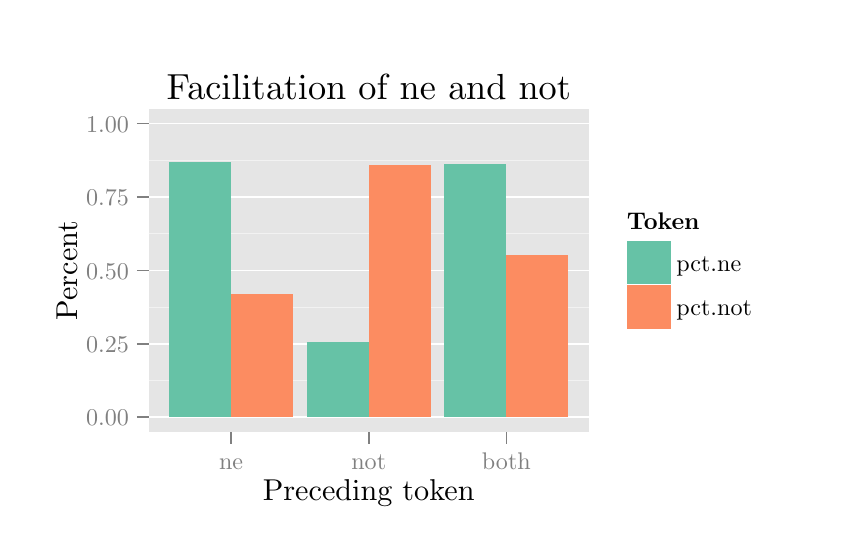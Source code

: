 % Created by tikzDevice version 0.6.2-92-0ad2792 on 2013-07-29 18:48:58
% !TEX encoding = UTF-8 Unicode
\begin{tikzpicture}[x=1pt,y=1pt]
\definecolor[named]{fillColor}{rgb}{1.00,1.00,1.00}
\path[use as bounding box,fill=fillColor,fill opacity=0.00] (0,0) rectangle (289.08,180.67);
\begin{scope}
\path[clip] (  0.00,  0.00) rectangle (289.08,180.67);
\definecolor[named]{drawColor}{rgb}{1.00,1.00,1.00}
\definecolor[named]{fillColor}{rgb}{1.00,1.00,1.00}

\path[draw=drawColor,line width= 0.6pt,line join=round,line cap=round,fill=fillColor] ( -0.00,  0.00) rectangle (289.08,180.68);
\end{scope}
\begin{scope}
\path[clip] ( 43.70, 34.60) rectangle (202.79,151.31);
\definecolor[named]{fillColor}{rgb}{0.90,0.90,0.90}

\path[fill=fillColor] ( 43.70, 34.60) rectangle (202.79,151.31);
\definecolor[named]{drawColor}{rgb}{0.95,0.95,0.95}

\path[draw=drawColor,line width= 0.3pt,line join=round] ( 43.70, 53.17) --
	(202.79, 53.17);

\path[draw=drawColor,line width= 0.3pt,line join=round] ( 43.70, 79.69) --
	(202.79, 79.69);

\path[draw=drawColor,line width= 0.3pt,line join=round] ( 43.70,106.22) --
	(202.79,106.22);

\path[draw=drawColor,line width= 0.3pt,line join=round] ( 43.70,132.74) --
	(202.79,132.74);
\definecolor[named]{drawColor}{rgb}{1.00,1.00,1.00}

\path[draw=drawColor,line width= 0.6pt,line join=round] ( 43.70, 39.90) --
	(202.79, 39.90);

\path[draw=drawColor,line width= 0.6pt,line join=round] ( 43.70, 66.43) --
	(202.79, 66.43);

\path[draw=drawColor,line width= 0.6pt,line join=round] ( 43.70, 92.95) --
	(202.79, 92.95);

\path[draw=drawColor,line width= 0.6pt,line join=round] ( 43.70,119.48) --
	(202.79,119.48);

\path[draw=drawColor,line width= 0.6pt,line join=round] ( 43.70,146.00) --
	(202.79,146.00);
\definecolor[named]{fillColor}{rgb}{0.40,0.76,0.65}

\path[fill=fillColor] ( 51.16, 39.90) rectangle ( 73.53,132.08);
\definecolor[named]{fillColor}{rgb}{0.99,0.55,0.38}

\path[fill=fillColor] ( 73.53, 39.90) rectangle ( 95.90, 84.33);
\definecolor[named]{fillColor}{rgb}{0.40,0.76,0.65}

\path[fill=fillColor] (100.87, 39.90) rectangle (123.24, 67.24);
\definecolor[named]{fillColor}{rgb}{0.99,0.55,0.38}

\path[fill=fillColor] (123.24, 39.90) rectangle (145.62,131.03);
\definecolor[named]{fillColor}{rgb}{0.40,0.76,0.65}

\path[fill=fillColor] (150.59, 39.90) rectangle (172.96,131.37);
\definecolor[named]{fillColor}{rgb}{0.99,0.55,0.38}

\path[fill=fillColor] (172.96, 39.90) rectangle (195.33, 98.44);
\end{scope}
\begin{scope}
\path[clip] (  0.00,  0.00) rectangle (289.08,180.67);
\definecolor[named]{drawColor}{rgb}{0.50,0.50,0.50}

\node[text=drawColor,anchor=base east,inner sep=0pt, outer sep=0pt, scale=  0.87] at ( 36.59, 36.74) {0.00};

\node[text=drawColor,anchor=base east,inner sep=0pt, outer sep=0pt, scale=  0.87] at ( 36.59, 63.27) {0.25};

\node[text=drawColor,anchor=base east,inner sep=0pt, outer sep=0pt, scale=  0.87] at ( 36.59, 89.79) {0.50};

\node[text=drawColor,anchor=base east,inner sep=0pt, outer sep=0pt, scale=  0.87] at ( 36.59,116.32) {0.75};

\node[text=drawColor,anchor=base east,inner sep=0pt, outer sep=0pt, scale=  0.87] at ( 36.59,142.84) {1.00};
\end{scope}
\begin{scope}
\path[clip] (  0.00,  0.00) rectangle (289.08,180.67);
\definecolor[named]{drawColor}{rgb}{0.50,0.50,0.50}

\path[draw=drawColor,line width= 0.6pt,line join=round] ( 39.43, 39.90) --
	( 43.70, 39.90);

\path[draw=drawColor,line width= 0.6pt,line join=round] ( 39.43, 66.43) --
	( 43.70, 66.43);

\path[draw=drawColor,line width= 0.6pt,line join=round] ( 39.43, 92.95) --
	( 43.70, 92.95);

\path[draw=drawColor,line width= 0.6pt,line join=round] ( 39.43,119.48) --
	( 43.70,119.48);

\path[draw=drawColor,line width= 0.6pt,line join=round] ( 39.43,146.00) --
	( 43.70,146.00);
\end{scope}
\begin{scope}
\path[clip] (  0.00,  0.00) rectangle (289.08,180.67);
\definecolor[named]{drawColor}{rgb}{0.50,0.50,0.50}

\path[draw=drawColor,line width= 0.6pt,line join=round] ( 73.53, 30.33) --
	( 73.53, 34.60);

\path[draw=drawColor,line width= 0.6pt,line join=round] (123.24, 30.33) --
	(123.24, 34.60);

\path[draw=drawColor,line width= 0.6pt,line join=round] (172.96, 30.33) --
	(172.96, 34.60);
\end{scope}
\begin{scope}
\path[clip] (  0.00,  0.00) rectangle (289.08,180.67);
\definecolor[named]{drawColor}{rgb}{0.50,0.50,0.50}

\node[text=drawColor,anchor=base,inner sep=0pt, outer sep=0pt, scale=  0.87] at ( 73.53, 21.16) {ne};

\node[text=drawColor,anchor=base,inner sep=0pt, outer sep=0pt, scale=  0.87] at (123.24, 21.16) {not};

\node[text=drawColor,anchor=base,inner sep=0pt, outer sep=0pt, scale=  0.87] at (172.96, 21.16) {both};
\end{scope}
\begin{scope}
\path[clip] (  0.00,  0.00) rectangle (289.08,180.67);
\definecolor[named]{drawColor}{rgb}{0.00,0.00,0.00}

\node[text=drawColor,anchor=base,inner sep=0pt, outer sep=0pt, scale=  1.09] at (123.24,  9.94) {Preceding token};
\end{scope}
\begin{scope}
\path[clip] (  0.00,  0.00) rectangle (289.08,180.67);
\definecolor[named]{drawColor}{rgb}{0.00,0.00,0.00}

\node[text=drawColor,rotate= 90.00,anchor=base,inner sep=0pt, outer sep=0pt, scale=  1.09] at ( 17.85, 92.95) {Percent};
\end{scope}
\begin{scope}
\path[clip] (  0.00,  0.00) rectangle (289.08,180.67);
\definecolor[named]{fillColor}{rgb}{1.00,1.00,1.00}

\path[fill=fillColor] (212.26, 67.68) rectangle (266.36,118.23);
\end{scope}
\begin{scope}
\path[clip] (  0.00,  0.00) rectangle (289.08,180.67);
\definecolor[named]{drawColor}{rgb}{0.00,0.00,0.00}

\node[text=drawColor,anchor=base west,inner sep=0pt, outer sep=0pt, scale=  0.87] at (216.53,107.72) {\bfseries Token};
\end{scope}
\begin{scope}
\path[clip] (  0.00,  0.00) rectangle (289.08,180.67);
\definecolor[named]{drawColor}{rgb}{1.00,1.00,1.00}
\definecolor[named]{fillColor}{rgb}{0.95,0.95,0.95}

\path[draw=drawColor,line width= 0.6pt,line join=round,line cap=round,fill=fillColor] (216.53, 87.85) rectangle (232.43,103.75);
\end{scope}
\begin{scope}
\path[clip] (  0.00,  0.00) rectangle (289.08,180.67);
\definecolor[named]{fillColor}{rgb}{0.40,0.76,0.65}

\path[fill=fillColor] (216.53, 87.85) rectangle (232.43,103.75);

\path[] (216.53, 87.85) --
	(232.43,103.75);
\end{scope}
\begin{scope}
\path[clip] (  0.00,  0.00) rectangle (289.08,180.67);
\definecolor[named]{drawColor}{rgb}{1.00,1.00,1.00}
\definecolor[named]{fillColor}{rgb}{0.95,0.95,0.95}

\path[draw=drawColor,line width= 0.6pt,line join=round,line cap=round,fill=fillColor] (216.53, 71.95) rectangle (232.43, 87.85);
\end{scope}
\begin{scope}
\path[clip] (  0.00,  0.00) rectangle (289.08,180.67);
\definecolor[named]{fillColor}{rgb}{0.99,0.55,0.38}

\path[fill=fillColor] (216.53, 71.95) rectangle (232.43, 87.85);

\path[] (216.53, 71.95) --
	(232.43, 87.85);
\end{scope}
\begin{scope}
\path[clip] (  0.00,  0.00) rectangle (289.08,180.67);
\definecolor[named]{drawColor}{rgb}{0.00,0.00,0.00}

\node[text=drawColor,anchor=base west,inner sep=0pt, outer sep=0pt, scale=  0.87] at (234.41, 92.63) {pct.ne};
\end{scope}
\begin{scope}
\path[clip] (  0.00,  0.00) rectangle (289.08,180.67);
\definecolor[named]{drawColor}{rgb}{0.00,0.00,0.00}

\node[text=drawColor,anchor=base west,inner sep=0pt, outer sep=0pt, scale=  0.87] at (234.41, 76.73) {pct.not};
\end{scope}
\begin{scope}
\path[clip] (  0.00,  0.00) rectangle (289.08,180.67);
\definecolor[named]{drawColor}{rgb}{0.00,0.00,0.00}

\node[text=drawColor,anchor=base,inner sep=0pt, outer sep=0pt, scale=  1.31] at (123.24,154.62) {Facilitation of ne and not};
\end{scope}
\end{tikzpicture}
